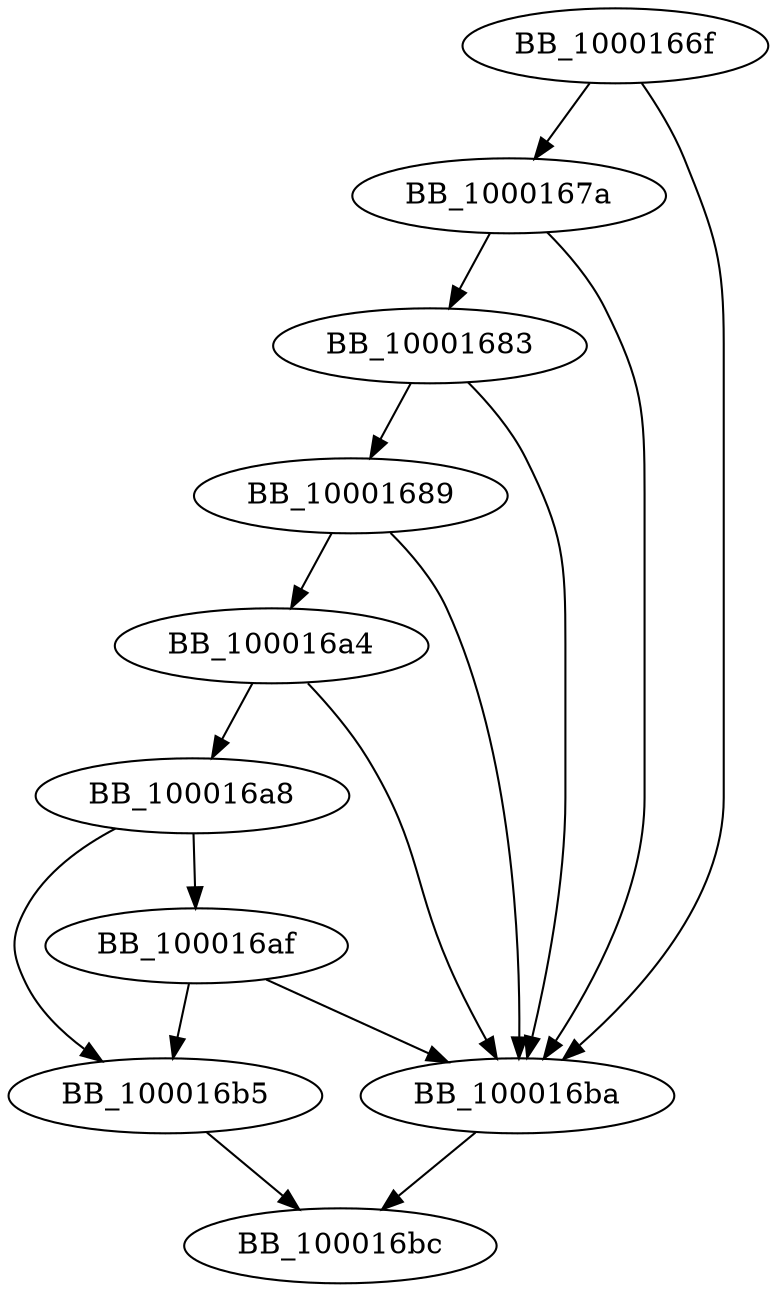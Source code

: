 DiGraph sub_1000166F{
BB_1000166f->BB_1000167a
BB_1000166f->BB_100016ba
BB_1000167a->BB_10001683
BB_1000167a->BB_100016ba
BB_10001683->BB_10001689
BB_10001683->BB_100016ba
BB_10001689->BB_100016a4
BB_10001689->BB_100016ba
BB_100016a4->BB_100016a8
BB_100016a4->BB_100016ba
BB_100016a8->BB_100016af
BB_100016a8->BB_100016b5
BB_100016af->BB_100016b5
BB_100016af->BB_100016ba
BB_100016b5->BB_100016bc
BB_100016ba->BB_100016bc
}
